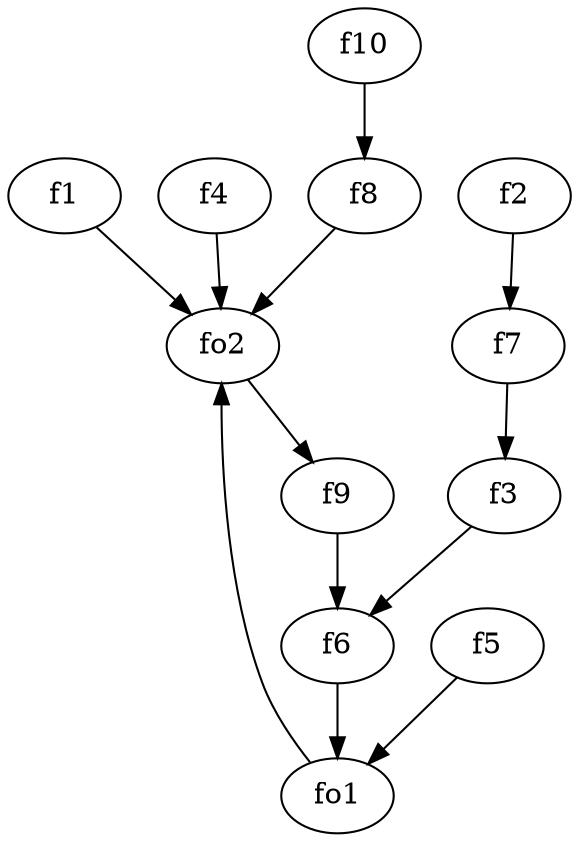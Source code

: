 strict digraph  {
f1;
f2;
f3;
f4;
f5;
f6;
f7;
f8;
f9;
f10;
fo1;
fo2;
f1 -> fo2  [weight=2];
f2 -> f7  [weight=2];
f3 -> f6  [weight=2];
f4 -> fo2  [weight=2];
f5 -> fo1  [weight=2];
f6 -> fo1  [weight=2];
f7 -> f3  [weight=2];
f8 -> fo2  [weight=2];
f9 -> f6  [weight=2];
f10 -> f8  [weight=2];
fo1 -> fo2  [weight=2];
fo2 -> f9  [weight=2];
}
